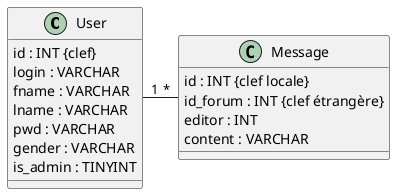 @startuml Forum
Class User{
    {field} id : INT {clef}
    {field} login : VARCHAR
    {field} fname : VARCHAR
    {field} lname : VARCHAR
    {field} pwd : VARCHAR
    {field} gender : VARCHAR
    {field} is_admin : TINYINT
}

' Class Forum{
'     {field} id : INT {clef}
'     {field} title : VARCHAR
'     {field} owner : User
'     {field} description : VARCHAR
' }

' Class Subscriptions{
'     {field} id_user : INT {clef étrangère}
'     {field} id_forum : INT {clef étrangère}
' }

Class Message{
    {field} id : INT {clef locale}
    {field} id_forum : INT {clef étrangère}
    {field} editor : INT
    {field} content : VARCHAR
}

User "1" - "*" Message
' User "*" - "*" Forum
' (User, Forum) .. Subscriptions

' Forum *-- "*" Message

@enduml